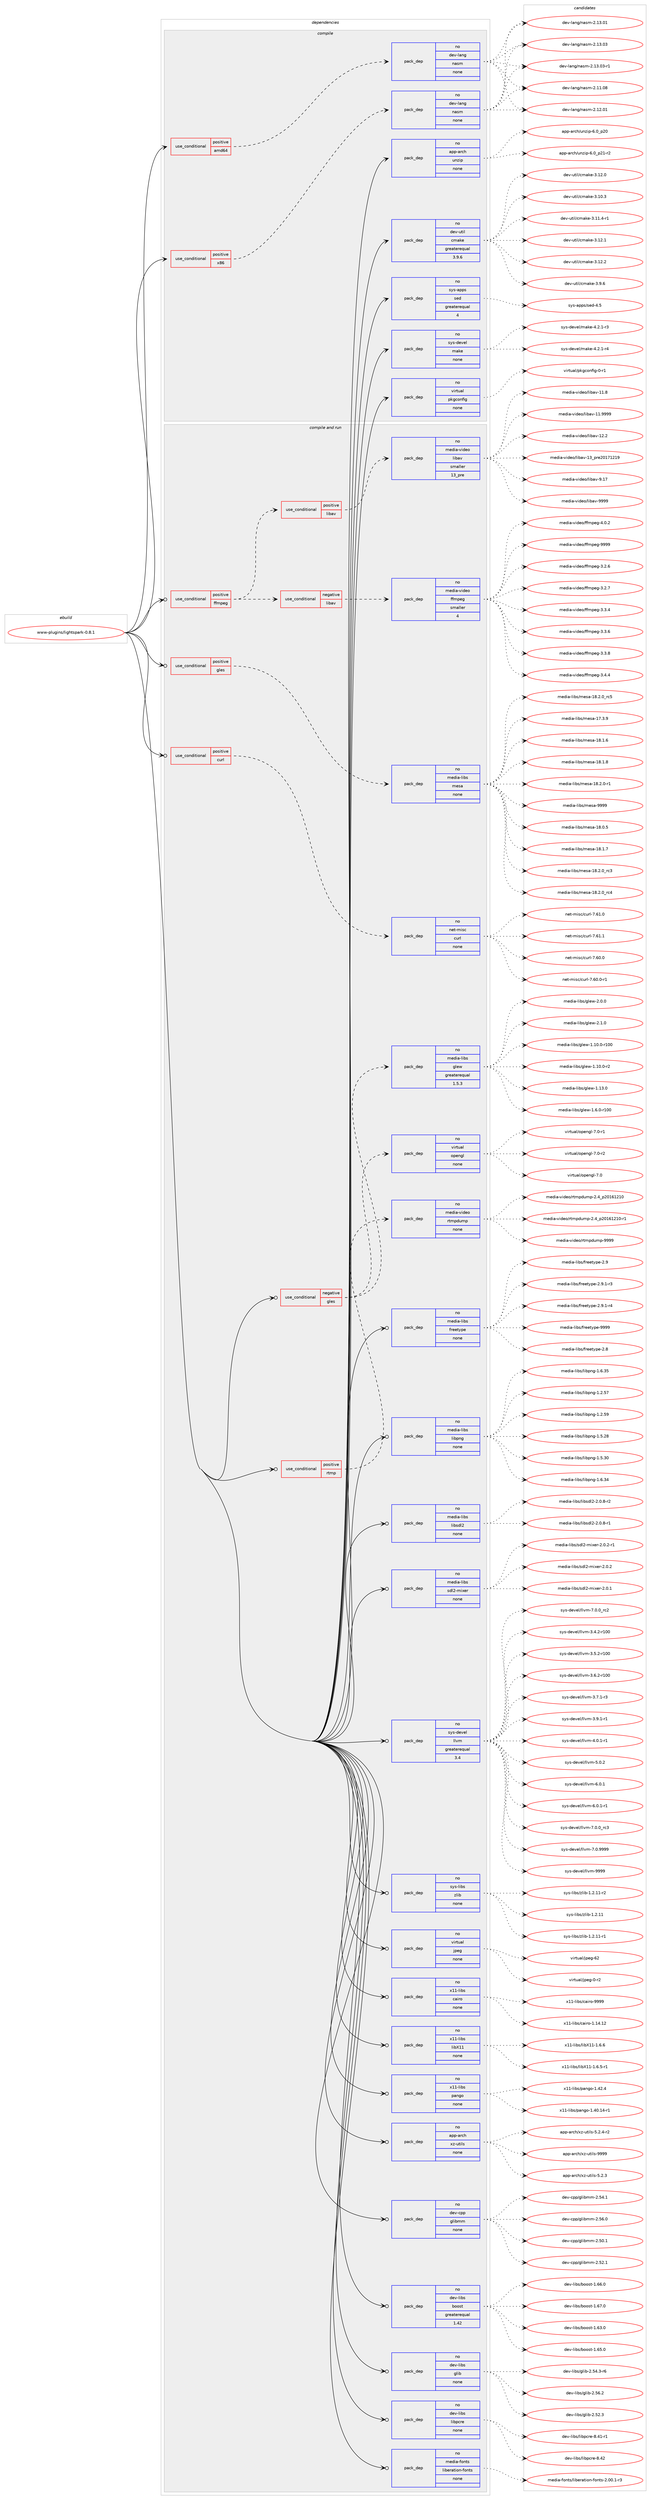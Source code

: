 digraph prolog {

# *************
# Graph options
# *************

newrank=true;
concentrate=true;
compound=true;
graph [rankdir=LR,fontname=Helvetica,fontsize=10,ranksep=1.5];#, ranksep=2.5, nodesep=0.2];
edge  [arrowhead=vee];
node  [fontname=Helvetica,fontsize=10];

# **********
# The ebuild
# **********

subgraph cluster_leftcol {
color=gray;
rank=same;
label=<<i>ebuild</i>>;
id [label="www-plugins/lightspark-0.8.1", color=red, width=4, href="../www-plugins/lightspark-0.8.1.svg"];
}

# ****************
# The dependencies
# ****************

subgraph cluster_midcol {
color=gray;
label=<<i>dependencies</i>>;
subgraph cluster_compile {
fillcolor="#eeeeee";
style=filled;
label=<<i>compile</i>>;
subgraph cond5055 {
dependency17776 [label=<<TABLE BORDER="0" CELLBORDER="1" CELLSPACING="0" CELLPADDING="4"><TR><TD ROWSPAN="3" CELLPADDING="10">use_conditional</TD></TR><TR><TD>positive</TD></TR><TR><TD>amd64</TD></TR></TABLE>>, shape=none, color=red];
subgraph pack12351 {
dependency17777 [label=<<TABLE BORDER="0" CELLBORDER="1" CELLSPACING="0" CELLPADDING="4" WIDTH="220"><TR><TD ROWSPAN="6" CELLPADDING="30">pack_dep</TD></TR><TR><TD WIDTH="110">no</TD></TR><TR><TD>dev-lang</TD></TR><TR><TD>nasm</TD></TR><TR><TD>none</TD></TR><TR><TD></TD></TR></TABLE>>, shape=none, color=blue];
}
dependency17776:e -> dependency17777:w [weight=20,style="dashed",arrowhead="vee"];
}
id:e -> dependency17776:w [weight=20,style="solid",arrowhead="vee"];
subgraph cond5056 {
dependency17778 [label=<<TABLE BORDER="0" CELLBORDER="1" CELLSPACING="0" CELLPADDING="4"><TR><TD ROWSPAN="3" CELLPADDING="10">use_conditional</TD></TR><TR><TD>positive</TD></TR><TR><TD>x86</TD></TR></TABLE>>, shape=none, color=red];
subgraph pack12352 {
dependency17779 [label=<<TABLE BORDER="0" CELLBORDER="1" CELLSPACING="0" CELLPADDING="4" WIDTH="220"><TR><TD ROWSPAN="6" CELLPADDING="30">pack_dep</TD></TR><TR><TD WIDTH="110">no</TD></TR><TR><TD>dev-lang</TD></TR><TR><TD>nasm</TD></TR><TR><TD>none</TD></TR><TR><TD></TD></TR></TABLE>>, shape=none, color=blue];
}
dependency17778:e -> dependency17779:w [weight=20,style="dashed",arrowhead="vee"];
}
id:e -> dependency17778:w [weight=20,style="solid",arrowhead="vee"];
subgraph pack12353 {
dependency17780 [label=<<TABLE BORDER="0" CELLBORDER="1" CELLSPACING="0" CELLPADDING="4" WIDTH="220"><TR><TD ROWSPAN="6" CELLPADDING="30">pack_dep</TD></TR><TR><TD WIDTH="110">no</TD></TR><TR><TD>app-arch</TD></TR><TR><TD>unzip</TD></TR><TR><TD>none</TD></TR><TR><TD></TD></TR></TABLE>>, shape=none, color=blue];
}
id:e -> dependency17780:w [weight=20,style="solid",arrowhead="vee"];
subgraph pack12354 {
dependency17781 [label=<<TABLE BORDER="0" CELLBORDER="1" CELLSPACING="0" CELLPADDING="4" WIDTH="220"><TR><TD ROWSPAN="6" CELLPADDING="30">pack_dep</TD></TR><TR><TD WIDTH="110">no</TD></TR><TR><TD>dev-util</TD></TR><TR><TD>cmake</TD></TR><TR><TD>greaterequal</TD></TR><TR><TD>3.9.6</TD></TR></TABLE>>, shape=none, color=blue];
}
id:e -> dependency17781:w [weight=20,style="solid",arrowhead="vee"];
subgraph pack12355 {
dependency17782 [label=<<TABLE BORDER="0" CELLBORDER="1" CELLSPACING="0" CELLPADDING="4" WIDTH="220"><TR><TD ROWSPAN="6" CELLPADDING="30">pack_dep</TD></TR><TR><TD WIDTH="110">no</TD></TR><TR><TD>sys-apps</TD></TR><TR><TD>sed</TD></TR><TR><TD>greaterequal</TD></TR><TR><TD>4</TD></TR></TABLE>>, shape=none, color=blue];
}
id:e -> dependency17782:w [weight=20,style="solid",arrowhead="vee"];
subgraph pack12356 {
dependency17783 [label=<<TABLE BORDER="0" CELLBORDER="1" CELLSPACING="0" CELLPADDING="4" WIDTH="220"><TR><TD ROWSPAN="6" CELLPADDING="30">pack_dep</TD></TR><TR><TD WIDTH="110">no</TD></TR><TR><TD>sys-devel</TD></TR><TR><TD>make</TD></TR><TR><TD>none</TD></TR><TR><TD></TD></TR></TABLE>>, shape=none, color=blue];
}
id:e -> dependency17783:w [weight=20,style="solid",arrowhead="vee"];
subgraph pack12357 {
dependency17784 [label=<<TABLE BORDER="0" CELLBORDER="1" CELLSPACING="0" CELLPADDING="4" WIDTH="220"><TR><TD ROWSPAN="6" CELLPADDING="30">pack_dep</TD></TR><TR><TD WIDTH="110">no</TD></TR><TR><TD>virtual</TD></TR><TR><TD>pkgconfig</TD></TR><TR><TD>none</TD></TR><TR><TD></TD></TR></TABLE>>, shape=none, color=blue];
}
id:e -> dependency17784:w [weight=20,style="solid",arrowhead="vee"];
}
subgraph cluster_compileandrun {
fillcolor="#eeeeee";
style=filled;
label=<<i>compile and run</i>>;
subgraph cond5057 {
dependency17785 [label=<<TABLE BORDER="0" CELLBORDER="1" CELLSPACING="0" CELLPADDING="4"><TR><TD ROWSPAN="3" CELLPADDING="10">use_conditional</TD></TR><TR><TD>negative</TD></TR><TR><TD>gles</TD></TR></TABLE>>, shape=none, color=red];
subgraph pack12358 {
dependency17786 [label=<<TABLE BORDER="0" CELLBORDER="1" CELLSPACING="0" CELLPADDING="4" WIDTH="220"><TR><TD ROWSPAN="6" CELLPADDING="30">pack_dep</TD></TR><TR><TD WIDTH="110">no</TD></TR><TR><TD>media-libs</TD></TR><TR><TD>glew</TD></TR><TR><TD>greaterequal</TD></TR><TR><TD>1.5.3</TD></TR></TABLE>>, shape=none, color=blue];
}
dependency17785:e -> dependency17786:w [weight=20,style="dashed",arrowhead="vee"];
subgraph pack12359 {
dependency17787 [label=<<TABLE BORDER="0" CELLBORDER="1" CELLSPACING="0" CELLPADDING="4" WIDTH="220"><TR><TD ROWSPAN="6" CELLPADDING="30">pack_dep</TD></TR><TR><TD WIDTH="110">no</TD></TR><TR><TD>virtual</TD></TR><TR><TD>opengl</TD></TR><TR><TD>none</TD></TR><TR><TD></TD></TR></TABLE>>, shape=none, color=blue];
}
dependency17785:e -> dependency17787:w [weight=20,style="dashed",arrowhead="vee"];
}
id:e -> dependency17785:w [weight=20,style="solid",arrowhead="odotvee"];
subgraph cond5058 {
dependency17788 [label=<<TABLE BORDER="0" CELLBORDER="1" CELLSPACING="0" CELLPADDING="4"><TR><TD ROWSPAN="3" CELLPADDING="10">use_conditional</TD></TR><TR><TD>positive</TD></TR><TR><TD>curl</TD></TR></TABLE>>, shape=none, color=red];
subgraph pack12360 {
dependency17789 [label=<<TABLE BORDER="0" CELLBORDER="1" CELLSPACING="0" CELLPADDING="4" WIDTH="220"><TR><TD ROWSPAN="6" CELLPADDING="30">pack_dep</TD></TR><TR><TD WIDTH="110">no</TD></TR><TR><TD>net-misc</TD></TR><TR><TD>curl</TD></TR><TR><TD>none</TD></TR><TR><TD></TD></TR></TABLE>>, shape=none, color=blue];
}
dependency17788:e -> dependency17789:w [weight=20,style="dashed",arrowhead="vee"];
}
id:e -> dependency17788:w [weight=20,style="solid",arrowhead="odotvee"];
subgraph cond5059 {
dependency17790 [label=<<TABLE BORDER="0" CELLBORDER="1" CELLSPACING="0" CELLPADDING="4"><TR><TD ROWSPAN="3" CELLPADDING="10">use_conditional</TD></TR><TR><TD>positive</TD></TR><TR><TD>ffmpeg</TD></TR></TABLE>>, shape=none, color=red];
subgraph cond5060 {
dependency17791 [label=<<TABLE BORDER="0" CELLBORDER="1" CELLSPACING="0" CELLPADDING="4"><TR><TD ROWSPAN="3" CELLPADDING="10">use_conditional</TD></TR><TR><TD>positive</TD></TR><TR><TD>libav</TD></TR></TABLE>>, shape=none, color=red];
subgraph pack12361 {
dependency17792 [label=<<TABLE BORDER="0" CELLBORDER="1" CELLSPACING="0" CELLPADDING="4" WIDTH="220"><TR><TD ROWSPAN="6" CELLPADDING="30">pack_dep</TD></TR><TR><TD WIDTH="110">no</TD></TR><TR><TD>media-video</TD></TR><TR><TD>libav</TD></TR><TR><TD>smaller</TD></TR><TR><TD>13_pre</TD></TR></TABLE>>, shape=none, color=blue];
}
dependency17791:e -> dependency17792:w [weight=20,style="dashed",arrowhead="vee"];
}
dependency17790:e -> dependency17791:w [weight=20,style="dashed",arrowhead="vee"];
subgraph cond5061 {
dependency17793 [label=<<TABLE BORDER="0" CELLBORDER="1" CELLSPACING="0" CELLPADDING="4"><TR><TD ROWSPAN="3" CELLPADDING="10">use_conditional</TD></TR><TR><TD>negative</TD></TR><TR><TD>libav</TD></TR></TABLE>>, shape=none, color=red];
subgraph pack12362 {
dependency17794 [label=<<TABLE BORDER="0" CELLBORDER="1" CELLSPACING="0" CELLPADDING="4" WIDTH="220"><TR><TD ROWSPAN="6" CELLPADDING="30">pack_dep</TD></TR><TR><TD WIDTH="110">no</TD></TR><TR><TD>media-video</TD></TR><TR><TD>ffmpeg</TD></TR><TR><TD>smaller</TD></TR><TR><TD>4</TD></TR></TABLE>>, shape=none, color=blue];
}
dependency17793:e -> dependency17794:w [weight=20,style="dashed",arrowhead="vee"];
}
dependency17790:e -> dependency17793:w [weight=20,style="dashed",arrowhead="vee"];
}
id:e -> dependency17790:w [weight=20,style="solid",arrowhead="odotvee"];
subgraph cond5062 {
dependency17795 [label=<<TABLE BORDER="0" CELLBORDER="1" CELLSPACING="0" CELLPADDING="4"><TR><TD ROWSPAN="3" CELLPADDING="10">use_conditional</TD></TR><TR><TD>positive</TD></TR><TR><TD>gles</TD></TR></TABLE>>, shape=none, color=red];
subgraph pack12363 {
dependency17796 [label=<<TABLE BORDER="0" CELLBORDER="1" CELLSPACING="0" CELLPADDING="4" WIDTH="220"><TR><TD ROWSPAN="6" CELLPADDING="30">pack_dep</TD></TR><TR><TD WIDTH="110">no</TD></TR><TR><TD>media-libs</TD></TR><TR><TD>mesa</TD></TR><TR><TD>none</TD></TR><TR><TD></TD></TR></TABLE>>, shape=none, color=blue];
}
dependency17795:e -> dependency17796:w [weight=20,style="dashed",arrowhead="vee"];
}
id:e -> dependency17795:w [weight=20,style="solid",arrowhead="odotvee"];
subgraph cond5063 {
dependency17797 [label=<<TABLE BORDER="0" CELLBORDER="1" CELLSPACING="0" CELLPADDING="4"><TR><TD ROWSPAN="3" CELLPADDING="10">use_conditional</TD></TR><TR><TD>positive</TD></TR><TR><TD>rtmp</TD></TR></TABLE>>, shape=none, color=red];
subgraph pack12364 {
dependency17798 [label=<<TABLE BORDER="0" CELLBORDER="1" CELLSPACING="0" CELLPADDING="4" WIDTH="220"><TR><TD ROWSPAN="6" CELLPADDING="30">pack_dep</TD></TR><TR><TD WIDTH="110">no</TD></TR><TR><TD>media-video</TD></TR><TR><TD>rtmpdump</TD></TR><TR><TD>none</TD></TR><TR><TD></TD></TR></TABLE>>, shape=none, color=blue];
}
dependency17797:e -> dependency17798:w [weight=20,style="dashed",arrowhead="vee"];
}
id:e -> dependency17797:w [weight=20,style="solid",arrowhead="odotvee"];
subgraph pack12365 {
dependency17799 [label=<<TABLE BORDER="0" CELLBORDER="1" CELLSPACING="0" CELLPADDING="4" WIDTH="220"><TR><TD ROWSPAN="6" CELLPADDING="30">pack_dep</TD></TR><TR><TD WIDTH="110">no</TD></TR><TR><TD>app-arch</TD></TR><TR><TD>xz-utils</TD></TR><TR><TD>none</TD></TR><TR><TD></TD></TR></TABLE>>, shape=none, color=blue];
}
id:e -> dependency17799:w [weight=20,style="solid",arrowhead="odotvee"];
subgraph pack12366 {
dependency17800 [label=<<TABLE BORDER="0" CELLBORDER="1" CELLSPACING="0" CELLPADDING="4" WIDTH="220"><TR><TD ROWSPAN="6" CELLPADDING="30">pack_dep</TD></TR><TR><TD WIDTH="110">no</TD></TR><TR><TD>dev-cpp</TD></TR><TR><TD>glibmm</TD></TR><TR><TD>none</TD></TR><TR><TD></TD></TR></TABLE>>, shape=none, color=blue];
}
id:e -> dependency17800:w [weight=20,style="solid",arrowhead="odotvee"];
subgraph pack12367 {
dependency17801 [label=<<TABLE BORDER="0" CELLBORDER="1" CELLSPACING="0" CELLPADDING="4" WIDTH="220"><TR><TD ROWSPAN="6" CELLPADDING="30">pack_dep</TD></TR><TR><TD WIDTH="110">no</TD></TR><TR><TD>dev-libs</TD></TR><TR><TD>boost</TD></TR><TR><TD>greaterequal</TD></TR><TR><TD>1.42</TD></TR></TABLE>>, shape=none, color=blue];
}
id:e -> dependency17801:w [weight=20,style="solid",arrowhead="odotvee"];
subgraph pack12368 {
dependency17802 [label=<<TABLE BORDER="0" CELLBORDER="1" CELLSPACING="0" CELLPADDING="4" WIDTH="220"><TR><TD ROWSPAN="6" CELLPADDING="30">pack_dep</TD></TR><TR><TD WIDTH="110">no</TD></TR><TR><TD>dev-libs</TD></TR><TR><TD>glib</TD></TR><TR><TD>none</TD></TR><TR><TD></TD></TR></TABLE>>, shape=none, color=blue];
}
id:e -> dependency17802:w [weight=20,style="solid",arrowhead="odotvee"];
subgraph pack12369 {
dependency17803 [label=<<TABLE BORDER="0" CELLBORDER="1" CELLSPACING="0" CELLPADDING="4" WIDTH="220"><TR><TD ROWSPAN="6" CELLPADDING="30">pack_dep</TD></TR><TR><TD WIDTH="110">no</TD></TR><TR><TD>dev-libs</TD></TR><TR><TD>libpcre</TD></TR><TR><TD>none</TD></TR><TR><TD></TD></TR></TABLE>>, shape=none, color=blue];
}
id:e -> dependency17803:w [weight=20,style="solid",arrowhead="odotvee"];
subgraph pack12370 {
dependency17804 [label=<<TABLE BORDER="0" CELLBORDER="1" CELLSPACING="0" CELLPADDING="4" WIDTH="220"><TR><TD ROWSPAN="6" CELLPADDING="30">pack_dep</TD></TR><TR><TD WIDTH="110">no</TD></TR><TR><TD>media-fonts</TD></TR><TR><TD>liberation-fonts</TD></TR><TR><TD>none</TD></TR><TR><TD></TD></TR></TABLE>>, shape=none, color=blue];
}
id:e -> dependency17804:w [weight=20,style="solid",arrowhead="odotvee"];
subgraph pack12371 {
dependency17805 [label=<<TABLE BORDER="0" CELLBORDER="1" CELLSPACING="0" CELLPADDING="4" WIDTH="220"><TR><TD ROWSPAN="6" CELLPADDING="30">pack_dep</TD></TR><TR><TD WIDTH="110">no</TD></TR><TR><TD>media-libs</TD></TR><TR><TD>freetype</TD></TR><TR><TD>none</TD></TR><TR><TD></TD></TR></TABLE>>, shape=none, color=blue];
}
id:e -> dependency17805:w [weight=20,style="solid",arrowhead="odotvee"];
subgraph pack12372 {
dependency17806 [label=<<TABLE BORDER="0" CELLBORDER="1" CELLSPACING="0" CELLPADDING="4" WIDTH="220"><TR><TD ROWSPAN="6" CELLPADDING="30">pack_dep</TD></TR><TR><TD WIDTH="110">no</TD></TR><TR><TD>media-libs</TD></TR><TR><TD>libpng</TD></TR><TR><TD>none</TD></TR><TR><TD></TD></TR></TABLE>>, shape=none, color=blue];
}
id:e -> dependency17806:w [weight=20,style="solid",arrowhead="odotvee"];
subgraph pack12373 {
dependency17807 [label=<<TABLE BORDER="0" CELLBORDER="1" CELLSPACING="0" CELLPADDING="4" WIDTH="220"><TR><TD ROWSPAN="6" CELLPADDING="30">pack_dep</TD></TR><TR><TD WIDTH="110">no</TD></TR><TR><TD>media-libs</TD></TR><TR><TD>libsdl2</TD></TR><TR><TD>none</TD></TR><TR><TD></TD></TR></TABLE>>, shape=none, color=blue];
}
id:e -> dependency17807:w [weight=20,style="solid",arrowhead="odotvee"];
subgraph pack12374 {
dependency17808 [label=<<TABLE BORDER="0" CELLBORDER="1" CELLSPACING="0" CELLPADDING="4" WIDTH="220"><TR><TD ROWSPAN="6" CELLPADDING="30">pack_dep</TD></TR><TR><TD WIDTH="110">no</TD></TR><TR><TD>media-libs</TD></TR><TR><TD>sdl2-mixer</TD></TR><TR><TD>none</TD></TR><TR><TD></TD></TR></TABLE>>, shape=none, color=blue];
}
id:e -> dependency17808:w [weight=20,style="solid",arrowhead="odotvee"];
subgraph pack12375 {
dependency17809 [label=<<TABLE BORDER="0" CELLBORDER="1" CELLSPACING="0" CELLPADDING="4" WIDTH="220"><TR><TD ROWSPAN="6" CELLPADDING="30">pack_dep</TD></TR><TR><TD WIDTH="110">no</TD></TR><TR><TD>sys-devel</TD></TR><TR><TD>llvm</TD></TR><TR><TD>greaterequal</TD></TR><TR><TD>3.4</TD></TR></TABLE>>, shape=none, color=blue];
}
id:e -> dependency17809:w [weight=20,style="solid",arrowhead="odotvee"];
subgraph pack12376 {
dependency17810 [label=<<TABLE BORDER="0" CELLBORDER="1" CELLSPACING="0" CELLPADDING="4" WIDTH="220"><TR><TD ROWSPAN="6" CELLPADDING="30">pack_dep</TD></TR><TR><TD WIDTH="110">no</TD></TR><TR><TD>sys-libs</TD></TR><TR><TD>zlib</TD></TR><TR><TD>none</TD></TR><TR><TD></TD></TR></TABLE>>, shape=none, color=blue];
}
id:e -> dependency17810:w [weight=20,style="solid",arrowhead="odotvee"];
subgraph pack12377 {
dependency17811 [label=<<TABLE BORDER="0" CELLBORDER="1" CELLSPACING="0" CELLPADDING="4" WIDTH="220"><TR><TD ROWSPAN="6" CELLPADDING="30">pack_dep</TD></TR><TR><TD WIDTH="110">no</TD></TR><TR><TD>virtual</TD></TR><TR><TD>jpeg</TD></TR><TR><TD>none</TD></TR><TR><TD></TD></TR></TABLE>>, shape=none, color=blue];
}
id:e -> dependency17811:w [weight=20,style="solid",arrowhead="odotvee"];
subgraph pack12378 {
dependency17812 [label=<<TABLE BORDER="0" CELLBORDER="1" CELLSPACING="0" CELLPADDING="4" WIDTH="220"><TR><TD ROWSPAN="6" CELLPADDING="30">pack_dep</TD></TR><TR><TD WIDTH="110">no</TD></TR><TR><TD>x11-libs</TD></TR><TR><TD>cairo</TD></TR><TR><TD>none</TD></TR><TR><TD></TD></TR></TABLE>>, shape=none, color=blue];
}
id:e -> dependency17812:w [weight=20,style="solid",arrowhead="odotvee"];
subgraph pack12379 {
dependency17813 [label=<<TABLE BORDER="0" CELLBORDER="1" CELLSPACING="0" CELLPADDING="4" WIDTH="220"><TR><TD ROWSPAN="6" CELLPADDING="30">pack_dep</TD></TR><TR><TD WIDTH="110">no</TD></TR><TR><TD>x11-libs</TD></TR><TR><TD>libX11</TD></TR><TR><TD>none</TD></TR><TR><TD></TD></TR></TABLE>>, shape=none, color=blue];
}
id:e -> dependency17813:w [weight=20,style="solid",arrowhead="odotvee"];
subgraph pack12380 {
dependency17814 [label=<<TABLE BORDER="0" CELLBORDER="1" CELLSPACING="0" CELLPADDING="4" WIDTH="220"><TR><TD ROWSPAN="6" CELLPADDING="30">pack_dep</TD></TR><TR><TD WIDTH="110">no</TD></TR><TR><TD>x11-libs</TD></TR><TR><TD>pango</TD></TR><TR><TD>none</TD></TR><TR><TD></TD></TR></TABLE>>, shape=none, color=blue];
}
id:e -> dependency17814:w [weight=20,style="solid",arrowhead="odotvee"];
}
subgraph cluster_run {
fillcolor="#eeeeee";
style=filled;
label=<<i>run</i>>;
}
}

# **************
# The candidates
# **************

subgraph cluster_choices {
rank=same;
color=gray;
label=<<i>candidates</i>>;

subgraph choice12351 {
color=black;
nodesep=1;
choice100101118451089711010347110971151094550464949464856 [label="dev-lang/nasm-2.11.08", color=red, width=4,href="../dev-lang/nasm-2.11.08.svg"];
choice100101118451089711010347110971151094550464950464849 [label="dev-lang/nasm-2.12.01", color=red, width=4,href="../dev-lang/nasm-2.12.01.svg"];
choice100101118451089711010347110971151094550464951464849 [label="dev-lang/nasm-2.13.01", color=red, width=4,href="../dev-lang/nasm-2.13.01.svg"];
choice100101118451089711010347110971151094550464951464851 [label="dev-lang/nasm-2.13.03", color=red, width=4,href="../dev-lang/nasm-2.13.03.svg"];
choice1001011184510897110103471109711510945504649514648514511449 [label="dev-lang/nasm-2.13.03-r1", color=red, width=4,href="../dev-lang/nasm-2.13.03-r1.svg"];
dependency17777:e -> choice100101118451089711010347110971151094550464949464856:w [style=dotted,weight="100"];
dependency17777:e -> choice100101118451089711010347110971151094550464950464849:w [style=dotted,weight="100"];
dependency17777:e -> choice100101118451089711010347110971151094550464951464849:w [style=dotted,weight="100"];
dependency17777:e -> choice100101118451089711010347110971151094550464951464851:w [style=dotted,weight="100"];
dependency17777:e -> choice1001011184510897110103471109711510945504649514648514511449:w [style=dotted,weight="100"];
}
subgraph choice12352 {
color=black;
nodesep=1;
choice100101118451089711010347110971151094550464949464856 [label="dev-lang/nasm-2.11.08", color=red, width=4,href="../dev-lang/nasm-2.11.08.svg"];
choice100101118451089711010347110971151094550464950464849 [label="dev-lang/nasm-2.12.01", color=red, width=4,href="../dev-lang/nasm-2.12.01.svg"];
choice100101118451089711010347110971151094550464951464849 [label="dev-lang/nasm-2.13.01", color=red, width=4,href="../dev-lang/nasm-2.13.01.svg"];
choice100101118451089711010347110971151094550464951464851 [label="dev-lang/nasm-2.13.03", color=red, width=4,href="../dev-lang/nasm-2.13.03.svg"];
choice1001011184510897110103471109711510945504649514648514511449 [label="dev-lang/nasm-2.13.03-r1", color=red, width=4,href="../dev-lang/nasm-2.13.03-r1.svg"];
dependency17779:e -> choice100101118451089711010347110971151094550464949464856:w [style=dotted,weight="100"];
dependency17779:e -> choice100101118451089711010347110971151094550464950464849:w [style=dotted,weight="100"];
dependency17779:e -> choice100101118451089711010347110971151094550464951464849:w [style=dotted,weight="100"];
dependency17779:e -> choice100101118451089711010347110971151094550464951464851:w [style=dotted,weight="100"];
dependency17779:e -> choice1001011184510897110103471109711510945504649514648514511449:w [style=dotted,weight="100"];
}
subgraph choice12353 {
color=black;
nodesep=1;
choice971121124597114991044711711012210511245544648951125048 [label="app-arch/unzip-6.0_p20", color=red, width=4,href="../app-arch/unzip-6.0_p20.svg"];
choice9711211245971149910447117110122105112455446489511250494511450 [label="app-arch/unzip-6.0_p21-r2", color=red, width=4,href="../app-arch/unzip-6.0_p21-r2.svg"];
dependency17780:e -> choice971121124597114991044711711012210511245544648951125048:w [style=dotted,weight="100"];
dependency17780:e -> choice9711211245971149910447117110122105112455446489511250494511450:w [style=dotted,weight="100"];
}
subgraph choice12354 {
color=black;
nodesep=1;
choice1001011184511711610510847991099710710145514649504648 [label="dev-util/cmake-3.12.0", color=red, width=4,href="../dev-util/cmake-3.12.0.svg"];
choice1001011184511711610510847991099710710145514649484651 [label="dev-util/cmake-3.10.3", color=red, width=4,href="../dev-util/cmake-3.10.3.svg"];
choice10010111845117116105108479910997107101455146494946524511449 [label="dev-util/cmake-3.11.4-r1", color=red, width=4,href="../dev-util/cmake-3.11.4-r1.svg"];
choice1001011184511711610510847991099710710145514649504649 [label="dev-util/cmake-3.12.1", color=red, width=4,href="../dev-util/cmake-3.12.1.svg"];
choice1001011184511711610510847991099710710145514649504650 [label="dev-util/cmake-3.12.2", color=red, width=4,href="../dev-util/cmake-3.12.2.svg"];
choice10010111845117116105108479910997107101455146574654 [label="dev-util/cmake-3.9.6", color=red, width=4,href="../dev-util/cmake-3.9.6.svg"];
dependency17781:e -> choice1001011184511711610510847991099710710145514649504648:w [style=dotted,weight="100"];
dependency17781:e -> choice1001011184511711610510847991099710710145514649484651:w [style=dotted,weight="100"];
dependency17781:e -> choice10010111845117116105108479910997107101455146494946524511449:w [style=dotted,weight="100"];
dependency17781:e -> choice1001011184511711610510847991099710710145514649504649:w [style=dotted,weight="100"];
dependency17781:e -> choice1001011184511711610510847991099710710145514649504650:w [style=dotted,weight="100"];
dependency17781:e -> choice10010111845117116105108479910997107101455146574654:w [style=dotted,weight="100"];
}
subgraph choice12355 {
color=black;
nodesep=1;
choice11512111545971121121154711510110045524653 [label="sys-apps/sed-4.5", color=red, width=4,href="../sys-apps/sed-4.5.svg"];
dependency17782:e -> choice11512111545971121121154711510110045524653:w [style=dotted,weight="100"];
}
subgraph choice12356 {
color=black;
nodesep=1;
choice1151211154510010111810110847109971071014552465046494511451 [label="sys-devel/make-4.2.1-r3", color=red, width=4,href="../sys-devel/make-4.2.1-r3.svg"];
choice1151211154510010111810110847109971071014552465046494511452 [label="sys-devel/make-4.2.1-r4", color=red, width=4,href="../sys-devel/make-4.2.1-r4.svg"];
dependency17783:e -> choice1151211154510010111810110847109971071014552465046494511451:w [style=dotted,weight="100"];
dependency17783:e -> choice1151211154510010111810110847109971071014552465046494511452:w [style=dotted,weight="100"];
}
subgraph choice12357 {
color=black;
nodesep=1;
choice11810511411611797108471121071039911111010210510345484511449 [label="virtual/pkgconfig-0-r1", color=red, width=4,href="../virtual/pkgconfig-0-r1.svg"];
dependency17784:e -> choice11810511411611797108471121071039911111010210510345484511449:w [style=dotted,weight="100"];
}
subgraph choice12358 {
color=black;
nodesep=1;
choice109101100105974510810598115471031081011194549464948464845114494848 [label="media-libs/glew-1.10.0-r100", color=red, width=4,href="../media-libs/glew-1.10.0-r100.svg"];
choice10910110010597451081059811547103108101119454946494846484511450 [label="media-libs/glew-1.10.0-r2", color=red, width=4,href="../media-libs/glew-1.10.0-r2.svg"];
choice1091011001059745108105981154710310810111945494649514648 [label="media-libs/glew-1.13.0", color=red, width=4,href="../media-libs/glew-1.13.0.svg"];
choice1091011001059745108105981154710310810111945494654464845114494848 [label="media-libs/glew-1.6.0-r100", color=red, width=4,href="../media-libs/glew-1.6.0-r100.svg"];
choice10910110010597451081059811547103108101119455046484648 [label="media-libs/glew-2.0.0", color=red, width=4,href="../media-libs/glew-2.0.0.svg"];
choice10910110010597451081059811547103108101119455046494648 [label="media-libs/glew-2.1.0", color=red, width=4,href="../media-libs/glew-2.1.0.svg"];
dependency17786:e -> choice109101100105974510810598115471031081011194549464948464845114494848:w [style=dotted,weight="100"];
dependency17786:e -> choice10910110010597451081059811547103108101119454946494846484511450:w [style=dotted,weight="100"];
dependency17786:e -> choice1091011001059745108105981154710310810111945494649514648:w [style=dotted,weight="100"];
dependency17786:e -> choice1091011001059745108105981154710310810111945494654464845114494848:w [style=dotted,weight="100"];
dependency17786:e -> choice10910110010597451081059811547103108101119455046484648:w [style=dotted,weight="100"];
dependency17786:e -> choice10910110010597451081059811547103108101119455046494648:w [style=dotted,weight="100"];
}
subgraph choice12359 {
color=black;
nodesep=1;
choice118105114116117971084711111210111010310845554648 [label="virtual/opengl-7.0", color=red, width=4,href="../virtual/opengl-7.0.svg"];
choice1181051141161179710847111112101110103108455546484511449 [label="virtual/opengl-7.0-r1", color=red, width=4,href="../virtual/opengl-7.0-r1.svg"];
choice1181051141161179710847111112101110103108455546484511450 [label="virtual/opengl-7.0-r2", color=red, width=4,href="../virtual/opengl-7.0-r2.svg"];
dependency17787:e -> choice118105114116117971084711111210111010310845554648:w [style=dotted,weight="100"];
dependency17787:e -> choice1181051141161179710847111112101110103108455546484511449:w [style=dotted,weight="100"];
dependency17787:e -> choice1181051141161179710847111112101110103108455546484511450:w [style=dotted,weight="100"];
}
subgraph choice12360 {
color=black;
nodesep=1;
choice1101011164510910511599479911711410845554654484648 [label="net-misc/curl-7.60.0", color=red, width=4,href="../net-misc/curl-7.60.0.svg"];
choice11010111645109105115994799117114108455546544846484511449 [label="net-misc/curl-7.60.0-r1", color=red, width=4,href="../net-misc/curl-7.60.0-r1.svg"];
choice1101011164510910511599479911711410845554654494648 [label="net-misc/curl-7.61.0", color=red, width=4,href="../net-misc/curl-7.61.0.svg"];
choice1101011164510910511599479911711410845554654494649 [label="net-misc/curl-7.61.1", color=red, width=4,href="../net-misc/curl-7.61.1.svg"];
dependency17789:e -> choice1101011164510910511599479911711410845554654484648:w [style=dotted,weight="100"];
dependency17789:e -> choice11010111645109105115994799117114108455546544846484511449:w [style=dotted,weight="100"];
dependency17789:e -> choice1101011164510910511599479911711410845554654494648:w [style=dotted,weight="100"];
dependency17789:e -> choice1101011164510910511599479911711410845554654494649:w [style=dotted,weight="100"];
}
subgraph choice12361 {
color=black;
nodesep=1;
choice10910110010597451181051001011114710810598971184549494656 [label="media-video/libav-11.8", color=red, width=4,href="../media-video/libav-11.8.svg"];
choice10910110010597451181051001011114710810598971184549494657575757 [label="media-video/libav-11.9999", color=red, width=4,href="../media-video/libav-11.9999.svg"];
choice10910110010597451181051001011114710810598971184549504650 [label="media-video/libav-12.2", color=red, width=4,href="../media-video/libav-12.2.svg"];
choice1091011001059745118105100101111471081059897118454951951121141015048495549504957 [label="media-video/libav-13_pre20171219", color=red, width=4,href="../media-video/libav-13_pre20171219.svg"];
choice10910110010597451181051001011114710810598971184557464955 [label="media-video/libav-9.17", color=red, width=4,href="../media-video/libav-9.17.svg"];
choice10910110010597451181051001011114710810598971184557575757 [label="media-video/libav-9999", color=red, width=4,href="../media-video/libav-9999.svg"];
dependency17792:e -> choice10910110010597451181051001011114710810598971184549494656:w [style=dotted,weight="100"];
dependency17792:e -> choice10910110010597451181051001011114710810598971184549494657575757:w [style=dotted,weight="100"];
dependency17792:e -> choice10910110010597451181051001011114710810598971184549504650:w [style=dotted,weight="100"];
dependency17792:e -> choice1091011001059745118105100101111471081059897118454951951121141015048495549504957:w [style=dotted,weight="100"];
dependency17792:e -> choice10910110010597451181051001011114710810598971184557464955:w [style=dotted,weight="100"];
dependency17792:e -> choice10910110010597451181051001011114710810598971184557575757:w [style=dotted,weight="100"];
}
subgraph choice12362 {
color=black;
nodesep=1;
choice109101100105974511810510010111147102102109112101103455146504654 [label="media-video/ffmpeg-3.2.6", color=red, width=4,href="../media-video/ffmpeg-3.2.6.svg"];
choice109101100105974511810510010111147102102109112101103455146504655 [label="media-video/ffmpeg-3.2.7", color=red, width=4,href="../media-video/ffmpeg-3.2.7.svg"];
choice109101100105974511810510010111147102102109112101103455146514652 [label="media-video/ffmpeg-3.3.4", color=red, width=4,href="../media-video/ffmpeg-3.3.4.svg"];
choice109101100105974511810510010111147102102109112101103455146514654 [label="media-video/ffmpeg-3.3.6", color=red, width=4,href="../media-video/ffmpeg-3.3.6.svg"];
choice109101100105974511810510010111147102102109112101103455146514656 [label="media-video/ffmpeg-3.3.8", color=red, width=4,href="../media-video/ffmpeg-3.3.8.svg"];
choice109101100105974511810510010111147102102109112101103455146524652 [label="media-video/ffmpeg-3.4.4", color=red, width=4,href="../media-video/ffmpeg-3.4.4.svg"];
choice109101100105974511810510010111147102102109112101103455246484650 [label="media-video/ffmpeg-4.0.2", color=red, width=4,href="../media-video/ffmpeg-4.0.2.svg"];
choice1091011001059745118105100101111471021021091121011034557575757 [label="media-video/ffmpeg-9999", color=red, width=4,href="../media-video/ffmpeg-9999.svg"];
dependency17794:e -> choice109101100105974511810510010111147102102109112101103455146504654:w [style=dotted,weight="100"];
dependency17794:e -> choice109101100105974511810510010111147102102109112101103455146504655:w [style=dotted,weight="100"];
dependency17794:e -> choice109101100105974511810510010111147102102109112101103455146514652:w [style=dotted,weight="100"];
dependency17794:e -> choice109101100105974511810510010111147102102109112101103455146514654:w [style=dotted,weight="100"];
dependency17794:e -> choice109101100105974511810510010111147102102109112101103455146514656:w [style=dotted,weight="100"];
dependency17794:e -> choice109101100105974511810510010111147102102109112101103455146524652:w [style=dotted,weight="100"];
dependency17794:e -> choice109101100105974511810510010111147102102109112101103455246484650:w [style=dotted,weight="100"];
dependency17794:e -> choice1091011001059745118105100101111471021021091121011034557575757:w [style=dotted,weight="100"];
}
subgraph choice12363 {
color=black;
nodesep=1;
choice109101100105974510810598115471091011159745495646484653 [label="media-libs/mesa-18.0.5", color=red, width=4,href="../media-libs/mesa-18.0.5.svg"];
choice109101100105974510810598115471091011159745495646494655 [label="media-libs/mesa-18.1.7", color=red, width=4,href="../media-libs/mesa-18.1.7.svg"];
choice109101100105974510810598115471091011159745495646504648951149951 [label="media-libs/mesa-18.2.0_rc3", color=red, width=4,href="../media-libs/mesa-18.2.0_rc3.svg"];
choice109101100105974510810598115471091011159745495646504648951149952 [label="media-libs/mesa-18.2.0_rc4", color=red, width=4,href="../media-libs/mesa-18.2.0_rc4.svg"];
choice109101100105974510810598115471091011159745495646504648951149953 [label="media-libs/mesa-18.2.0_rc5", color=red, width=4,href="../media-libs/mesa-18.2.0_rc5.svg"];
choice109101100105974510810598115471091011159745495546514657 [label="media-libs/mesa-17.3.9", color=red, width=4,href="../media-libs/mesa-17.3.9.svg"];
choice109101100105974510810598115471091011159745495646494654 [label="media-libs/mesa-18.1.6", color=red, width=4,href="../media-libs/mesa-18.1.6.svg"];
choice109101100105974510810598115471091011159745495646494656 [label="media-libs/mesa-18.1.8", color=red, width=4,href="../media-libs/mesa-18.1.8.svg"];
choice1091011001059745108105981154710910111597454956465046484511449 [label="media-libs/mesa-18.2.0-r1", color=red, width=4,href="../media-libs/mesa-18.2.0-r1.svg"];
choice10910110010597451081059811547109101115974557575757 [label="media-libs/mesa-9999", color=red, width=4,href="../media-libs/mesa-9999.svg"];
dependency17796:e -> choice109101100105974510810598115471091011159745495646484653:w [style=dotted,weight="100"];
dependency17796:e -> choice109101100105974510810598115471091011159745495646494655:w [style=dotted,weight="100"];
dependency17796:e -> choice109101100105974510810598115471091011159745495646504648951149951:w [style=dotted,weight="100"];
dependency17796:e -> choice109101100105974510810598115471091011159745495646504648951149952:w [style=dotted,weight="100"];
dependency17796:e -> choice109101100105974510810598115471091011159745495646504648951149953:w [style=dotted,weight="100"];
dependency17796:e -> choice109101100105974510810598115471091011159745495546514657:w [style=dotted,weight="100"];
dependency17796:e -> choice109101100105974510810598115471091011159745495646494654:w [style=dotted,weight="100"];
dependency17796:e -> choice109101100105974510810598115471091011159745495646494656:w [style=dotted,weight="100"];
dependency17796:e -> choice1091011001059745108105981154710910111597454956465046484511449:w [style=dotted,weight="100"];
dependency17796:e -> choice10910110010597451081059811547109101115974557575757:w [style=dotted,weight="100"];
}
subgraph choice12364 {
color=black;
nodesep=1;
choice10910110010597451181051001011114711411610911210011710911245504652951125048495449504948 [label="media-video/rtmpdump-2.4_p20161210", color=red, width=4,href="../media-video/rtmpdump-2.4_p20161210.svg"];
choice109101100105974511810510010111147114116109112100117109112455046529511250484954495049484511449 [label="media-video/rtmpdump-2.4_p20161210-r1", color=red, width=4,href="../media-video/rtmpdump-2.4_p20161210-r1.svg"];
choice1091011001059745118105100101111471141161091121001171091124557575757 [label="media-video/rtmpdump-9999", color=red, width=4,href="../media-video/rtmpdump-9999.svg"];
dependency17798:e -> choice10910110010597451181051001011114711411610911210011710911245504652951125048495449504948:w [style=dotted,weight="100"];
dependency17798:e -> choice109101100105974511810510010111147114116109112100117109112455046529511250484954495049484511449:w [style=dotted,weight="100"];
dependency17798:e -> choice1091011001059745118105100101111471141161091121001171091124557575757:w [style=dotted,weight="100"];
}
subgraph choice12365 {
color=black;
nodesep=1;
choice971121124597114991044712012245117116105108115455346504651 [label="app-arch/xz-utils-5.2.3", color=red, width=4,href="../app-arch/xz-utils-5.2.3.svg"];
choice9711211245971149910447120122451171161051081154553465046524511450 [label="app-arch/xz-utils-5.2.4-r2", color=red, width=4,href="../app-arch/xz-utils-5.2.4-r2.svg"];
choice9711211245971149910447120122451171161051081154557575757 [label="app-arch/xz-utils-9999", color=red, width=4,href="../app-arch/xz-utils-9999.svg"];
dependency17799:e -> choice971121124597114991044712012245117116105108115455346504651:w [style=dotted,weight="100"];
dependency17799:e -> choice9711211245971149910447120122451171161051081154553465046524511450:w [style=dotted,weight="100"];
dependency17799:e -> choice9711211245971149910447120122451171161051081154557575757:w [style=dotted,weight="100"];
}
subgraph choice12366 {
color=black;
nodesep=1;
choice1001011184599112112471031081059810910945504653484649 [label="dev-cpp/glibmm-2.50.1", color=red, width=4,href="../dev-cpp/glibmm-2.50.1.svg"];
choice1001011184599112112471031081059810910945504653504649 [label="dev-cpp/glibmm-2.52.1", color=red, width=4,href="../dev-cpp/glibmm-2.52.1.svg"];
choice1001011184599112112471031081059810910945504653524649 [label="dev-cpp/glibmm-2.54.1", color=red, width=4,href="../dev-cpp/glibmm-2.54.1.svg"];
choice1001011184599112112471031081059810910945504653544648 [label="dev-cpp/glibmm-2.56.0", color=red, width=4,href="../dev-cpp/glibmm-2.56.0.svg"];
dependency17800:e -> choice1001011184599112112471031081059810910945504653484649:w [style=dotted,weight="100"];
dependency17800:e -> choice1001011184599112112471031081059810910945504653504649:w [style=dotted,weight="100"];
dependency17800:e -> choice1001011184599112112471031081059810910945504653524649:w [style=dotted,weight="100"];
dependency17800:e -> choice1001011184599112112471031081059810910945504653544648:w [style=dotted,weight="100"];
}
subgraph choice12367 {
color=black;
nodesep=1;
choice1001011184510810598115479811111111511645494654514648 [label="dev-libs/boost-1.63.0", color=red, width=4,href="../dev-libs/boost-1.63.0.svg"];
choice1001011184510810598115479811111111511645494654534648 [label="dev-libs/boost-1.65.0", color=red, width=4,href="../dev-libs/boost-1.65.0.svg"];
choice1001011184510810598115479811111111511645494654544648 [label="dev-libs/boost-1.66.0", color=red, width=4,href="../dev-libs/boost-1.66.0.svg"];
choice1001011184510810598115479811111111511645494654554648 [label="dev-libs/boost-1.67.0", color=red, width=4,href="../dev-libs/boost-1.67.0.svg"];
dependency17801:e -> choice1001011184510810598115479811111111511645494654514648:w [style=dotted,weight="100"];
dependency17801:e -> choice1001011184510810598115479811111111511645494654534648:w [style=dotted,weight="100"];
dependency17801:e -> choice1001011184510810598115479811111111511645494654544648:w [style=dotted,weight="100"];
dependency17801:e -> choice1001011184510810598115479811111111511645494654554648:w [style=dotted,weight="100"];
}
subgraph choice12368 {
color=black;
nodesep=1;
choice1001011184510810598115471031081059845504653504651 [label="dev-libs/glib-2.52.3", color=red, width=4,href="../dev-libs/glib-2.52.3.svg"];
choice10010111845108105981154710310810598455046535246514511454 [label="dev-libs/glib-2.54.3-r6", color=red, width=4,href="../dev-libs/glib-2.54.3-r6.svg"];
choice1001011184510810598115471031081059845504653544650 [label="dev-libs/glib-2.56.2", color=red, width=4,href="../dev-libs/glib-2.56.2.svg"];
dependency17802:e -> choice1001011184510810598115471031081059845504653504651:w [style=dotted,weight="100"];
dependency17802:e -> choice10010111845108105981154710310810598455046535246514511454:w [style=dotted,weight="100"];
dependency17802:e -> choice1001011184510810598115471031081059845504653544650:w [style=dotted,weight="100"];
}
subgraph choice12369 {
color=black;
nodesep=1;
choice100101118451081059811547108105981129911410145564652494511449 [label="dev-libs/libpcre-8.41-r1", color=red, width=4,href="../dev-libs/libpcre-8.41-r1.svg"];
choice10010111845108105981154710810598112991141014556465250 [label="dev-libs/libpcre-8.42", color=red, width=4,href="../dev-libs/libpcre-8.42.svg"];
dependency17803:e -> choice100101118451081059811547108105981129911410145564652494511449:w [style=dotted,weight="100"];
dependency17803:e -> choice10010111845108105981154710810598112991141014556465250:w [style=dotted,weight="100"];
}
subgraph choice12370 {
color=black;
nodesep=1;
choice109101100105974510211111011611547108105981011149711610511111045102111110116115455046484846494511451 [label="media-fonts/liberation-fonts-2.00.1-r3", color=red, width=4,href="../media-fonts/liberation-fonts-2.00.1-r3.svg"];
dependency17804:e -> choice109101100105974510211111011611547108105981011149711610511111045102111110116115455046484846494511451:w [style=dotted,weight="100"];
}
subgraph choice12371 {
color=black;
nodesep=1;
choice1091011001059745108105981154710211410110111612111210145504656 [label="media-libs/freetype-2.8", color=red, width=4,href="../media-libs/freetype-2.8.svg"];
choice1091011001059745108105981154710211410110111612111210145504657 [label="media-libs/freetype-2.9", color=red, width=4,href="../media-libs/freetype-2.9.svg"];
choice109101100105974510810598115471021141011011161211121014550465746494511451 [label="media-libs/freetype-2.9.1-r3", color=red, width=4,href="../media-libs/freetype-2.9.1-r3.svg"];
choice109101100105974510810598115471021141011011161211121014550465746494511452 [label="media-libs/freetype-2.9.1-r4", color=red, width=4,href="../media-libs/freetype-2.9.1-r4.svg"];
choice109101100105974510810598115471021141011011161211121014557575757 [label="media-libs/freetype-9999", color=red, width=4,href="../media-libs/freetype-9999.svg"];
dependency17805:e -> choice1091011001059745108105981154710211410110111612111210145504656:w [style=dotted,weight="100"];
dependency17805:e -> choice1091011001059745108105981154710211410110111612111210145504657:w [style=dotted,weight="100"];
dependency17805:e -> choice109101100105974510810598115471021141011011161211121014550465746494511451:w [style=dotted,weight="100"];
dependency17805:e -> choice109101100105974510810598115471021141011011161211121014550465746494511452:w [style=dotted,weight="100"];
dependency17805:e -> choice109101100105974510810598115471021141011011161211121014557575757:w [style=dotted,weight="100"];
}
subgraph choice12372 {
color=black;
nodesep=1;
choice109101100105974510810598115471081059811211010345494650465355 [label="media-libs/libpng-1.2.57", color=red, width=4,href="../media-libs/libpng-1.2.57.svg"];
choice109101100105974510810598115471081059811211010345494650465357 [label="media-libs/libpng-1.2.59", color=red, width=4,href="../media-libs/libpng-1.2.59.svg"];
choice109101100105974510810598115471081059811211010345494653465056 [label="media-libs/libpng-1.5.28", color=red, width=4,href="../media-libs/libpng-1.5.28.svg"];
choice109101100105974510810598115471081059811211010345494653465148 [label="media-libs/libpng-1.5.30", color=red, width=4,href="../media-libs/libpng-1.5.30.svg"];
choice109101100105974510810598115471081059811211010345494654465152 [label="media-libs/libpng-1.6.34", color=red, width=4,href="../media-libs/libpng-1.6.34.svg"];
choice109101100105974510810598115471081059811211010345494654465153 [label="media-libs/libpng-1.6.35", color=red, width=4,href="../media-libs/libpng-1.6.35.svg"];
dependency17806:e -> choice109101100105974510810598115471081059811211010345494650465355:w [style=dotted,weight="100"];
dependency17806:e -> choice109101100105974510810598115471081059811211010345494650465357:w [style=dotted,weight="100"];
dependency17806:e -> choice109101100105974510810598115471081059811211010345494653465056:w [style=dotted,weight="100"];
dependency17806:e -> choice109101100105974510810598115471081059811211010345494653465148:w [style=dotted,weight="100"];
dependency17806:e -> choice109101100105974510810598115471081059811211010345494654465152:w [style=dotted,weight="100"];
dependency17806:e -> choice109101100105974510810598115471081059811211010345494654465153:w [style=dotted,weight="100"];
}
subgraph choice12373 {
color=black;
nodesep=1;
choice1091011001059745108105981154710810598115100108504550464846564511449 [label="media-libs/libsdl2-2.0.8-r1", color=red, width=4,href="../media-libs/libsdl2-2.0.8-r1.svg"];
choice1091011001059745108105981154710810598115100108504550464846564511450 [label="media-libs/libsdl2-2.0.8-r2", color=red, width=4,href="../media-libs/libsdl2-2.0.8-r2.svg"];
dependency17807:e -> choice1091011001059745108105981154710810598115100108504550464846564511449:w [style=dotted,weight="100"];
dependency17807:e -> choice1091011001059745108105981154710810598115100108504550464846564511450:w [style=dotted,weight="100"];
}
subgraph choice12374 {
color=black;
nodesep=1;
choice109101100105974510810598115471151001085045109105120101114455046484650 [label="media-libs/sdl2-mixer-2.0.2", color=red, width=4,href="../media-libs/sdl2-mixer-2.0.2.svg"];
choice109101100105974510810598115471151001085045109105120101114455046484649 [label="media-libs/sdl2-mixer-2.0.1", color=red, width=4,href="../media-libs/sdl2-mixer-2.0.1.svg"];
choice1091011001059745108105981154711510010850451091051201011144550464846504511449 [label="media-libs/sdl2-mixer-2.0.2-r1", color=red, width=4,href="../media-libs/sdl2-mixer-2.0.2-r1.svg"];
dependency17808:e -> choice109101100105974510810598115471151001085045109105120101114455046484650:w [style=dotted,weight="100"];
dependency17808:e -> choice109101100105974510810598115471151001085045109105120101114455046484649:w [style=dotted,weight="100"];
dependency17808:e -> choice1091011001059745108105981154711510010850451091051201011144550464846504511449:w [style=dotted,weight="100"];
}
subgraph choice12375 {
color=black;
nodesep=1;
choice1151211154510010111810110847108108118109455546484648951149950 [label="sys-devel/llvm-7.0.0_rc2", color=red, width=4,href="../sys-devel/llvm-7.0.0_rc2.svg"];
choice115121115451001011181011084710810811810945514652465045114494848 [label="sys-devel/llvm-3.4.2-r100", color=red, width=4,href="../sys-devel/llvm-3.4.2-r100.svg"];
choice115121115451001011181011084710810811810945514653465045114494848 [label="sys-devel/llvm-3.5.2-r100", color=red, width=4,href="../sys-devel/llvm-3.5.2-r100.svg"];
choice115121115451001011181011084710810811810945514654465045114494848 [label="sys-devel/llvm-3.6.2-r100", color=red, width=4,href="../sys-devel/llvm-3.6.2-r100.svg"];
choice11512111545100101118101108471081081181094551465546494511451 [label="sys-devel/llvm-3.7.1-r3", color=red, width=4,href="../sys-devel/llvm-3.7.1-r3.svg"];
choice11512111545100101118101108471081081181094551465746494511449 [label="sys-devel/llvm-3.9.1-r1", color=red, width=4,href="../sys-devel/llvm-3.9.1-r1.svg"];
choice11512111545100101118101108471081081181094552464846494511449 [label="sys-devel/llvm-4.0.1-r1", color=red, width=4,href="../sys-devel/llvm-4.0.1-r1.svg"];
choice1151211154510010111810110847108108118109455346484650 [label="sys-devel/llvm-5.0.2", color=red, width=4,href="../sys-devel/llvm-5.0.2.svg"];
choice1151211154510010111810110847108108118109455446484649 [label="sys-devel/llvm-6.0.1", color=red, width=4,href="../sys-devel/llvm-6.0.1.svg"];
choice11512111545100101118101108471081081181094554464846494511449 [label="sys-devel/llvm-6.0.1-r1", color=red, width=4,href="../sys-devel/llvm-6.0.1-r1.svg"];
choice1151211154510010111810110847108108118109455546484648951149951 [label="sys-devel/llvm-7.0.0_rc3", color=red, width=4,href="../sys-devel/llvm-7.0.0_rc3.svg"];
choice1151211154510010111810110847108108118109455546484657575757 [label="sys-devel/llvm-7.0.9999", color=red, width=4,href="../sys-devel/llvm-7.0.9999.svg"];
choice11512111545100101118101108471081081181094557575757 [label="sys-devel/llvm-9999", color=red, width=4,href="../sys-devel/llvm-9999.svg"];
dependency17809:e -> choice1151211154510010111810110847108108118109455546484648951149950:w [style=dotted,weight="100"];
dependency17809:e -> choice115121115451001011181011084710810811810945514652465045114494848:w [style=dotted,weight="100"];
dependency17809:e -> choice115121115451001011181011084710810811810945514653465045114494848:w [style=dotted,weight="100"];
dependency17809:e -> choice115121115451001011181011084710810811810945514654465045114494848:w [style=dotted,weight="100"];
dependency17809:e -> choice11512111545100101118101108471081081181094551465546494511451:w [style=dotted,weight="100"];
dependency17809:e -> choice11512111545100101118101108471081081181094551465746494511449:w [style=dotted,weight="100"];
dependency17809:e -> choice11512111545100101118101108471081081181094552464846494511449:w [style=dotted,weight="100"];
dependency17809:e -> choice1151211154510010111810110847108108118109455346484650:w [style=dotted,weight="100"];
dependency17809:e -> choice1151211154510010111810110847108108118109455446484649:w [style=dotted,weight="100"];
dependency17809:e -> choice11512111545100101118101108471081081181094554464846494511449:w [style=dotted,weight="100"];
dependency17809:e -> choice1151211154510010111810110847108108118109455546484648951149951:w [style=dotted,weight="100"];
dependency17809:e -> choice1151211154510010111810110847108108118109455546484657575757:w [style=dotted,weight="100"];
dependency17809:e -> choice11512111545100101118101108471081081181094557575757:w [style=dotted,weight="100"];
}
subgraph choice12376 {
color=black;
nodesep=1;
choice1151211154510810598115471221081059845494650464949 [label="sys-libs/zlib-1.2.11", color=red, width=4,href="../sys-libs/zlib-1.2.11.svg"];
choice11512111545108105981154712210810598454946504649494511449 [label="sys-libs/zlib-1.2.11-r1", color=red, width=4,href="../sys-libs/zlib-1.2.11-r1.svg"];
choice11512111545108105981154712210810598454946504649494511450 [label="sys-libs/zlib-1.2.11-r2", color=red, width=4,href="../sys-libs/zlib-1.2.11-r2.svg"];
dependency17810:e -> choice1151211154510810598115471221081059845494650464949:w [style=dotted,weight="100"];
dependency17810:e -> choice11512111545108105981154712210810598454946504649494511449:w [style=dotted,weight="100"];
dependency17810:e -> choice11512111545108105981154712210810598454946504649494511450:w [style=dotted,weight="100"];
}
subgraph choice12377 {
color=black;
nodesep=1;
choice118105114116117971084710611210110345484511450 [label="virtual/jpeg-0-r2", color=red, width=4,href="../virtual/jpeg-0-r2.svg"];
choice1181051141161179710847106112101103455450 [label="virtual/jpeg-62", color=red, width=4,href="../virtual/jpeg-62.svg"];
dependency17811:e -> choice118105114116117971084710611210110345484511450:w [style=dotted,weight="100"];
dependency17811:e -> choice1181051141161179710847106112101103455450:w [style=dotted,weight="100"];
}
subgraph choice12378 {
color=black;
nodesep=1;
choice120494945108105981154799971051141114549464952464950 [label="x11-libs/cairo-1.14.12", color=red, width=4,href="../x11-libs/cairo-1.14.12.svg"];
choice120494945108105981154799971051141114557575757 [label="x11-libs/cairo-9999", color=red, width=4,href="../x11-libs/cairo-9999.svg"];
dependency17812:e -> choice120494945108105981154799971051141114549464952464950:w [style=dotted,weight="100"];
dependency17812:e -> choice120494945108105981154799971051141114557575757:w [style=dotted,weight="100"];
}
subgraph choice12379 {
color=black;
nodesep=1;
choice1204949451081059811547108105988849494549465446534511449 [label="x11-libs/libX11-1.6.5-r1", color=red, width=4,href="../x11-libs/libX11-1.6.5-r1.svg"];
choice120494945108105981154710810598884949454946544654 [label="x11-libs/libX11-1.6.6", color=red, width=4,href="../x11-libs/libX11-1.6.6.svg"];
dependency17813:e -> choice1204949451081059811547108105988849494549465446534511449:w [style=dotted,weight="100"];
dependency17813:e -> choice120494945108105981154710810598884949454946544654:w [style=dotted,weight="100"];
}
subgraph choice12380 {
color=black;
nodesep=1;
choice12049494510810598115471129711010311145494652484649524511449 [label="x11-libs/pango-1.40.14-r1", color=red, width=4,href="../x11-libs/pango-1.40.14-r1.svg"];
choice12049494510810598115471129711010311145494652504652 [label="x11-libs/pango-1.42.4", color=red, width=4,href="../x11-libs/pango-1.42.4.svg"];
dependency17814:e -> choice12049494510810598115471129711010311145494652484649524511449:w [style=dotted,weight="100"];
dependency17814:e -> choice12049494510810598115471129711010311145494652504652:w [style=dotted,weight="100"];
}
}

}
